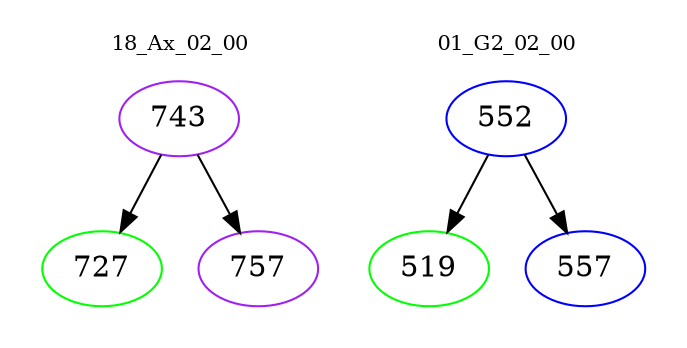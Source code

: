 digraph{
subgraph cluster_0 {
color = white
label = "18_Ax_02_00";
fontsize=10;
T0_743 [label="743", color="purple"]
T0_743 -> T0_727 [color="black"]
T0_727 [label="727", color="green"]
T0_743 -> T0_757 [color="black"]
T0_757 [label="757", color="purple"]
}
subgraph cluster_1 {
color = white
label = "01_G2_02_00";
fontsize=10;
T1_552 [label="552", color="blue"]
T1_552 -> T1_519 [color="black"]
T1_519 [label="519", color="green"]
T1_552 -> T1_557 [color="black"]
T1_557 [label="557", color="blue"]
}
}
